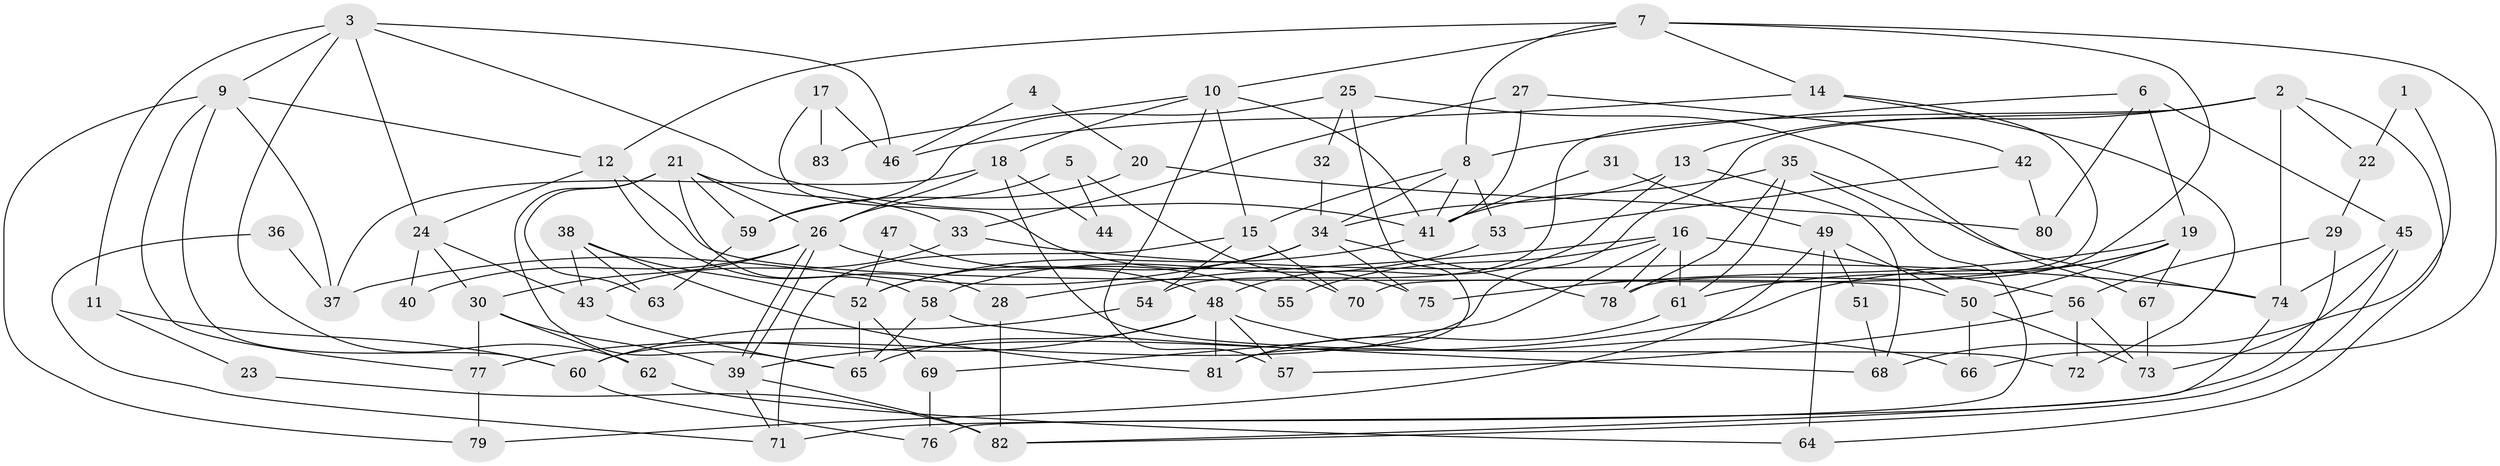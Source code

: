 // Generated by graph-tools (version 1.1) at 2025/36/03/09/25 02:36:02]
// undirected, 83 vertices, 166 edges
graph export_dot {
graph [start="1"]
  node [color=gray90,style=filled];
  1;
  2;
  3;
  4;
  5;
  6;
  7;
  8;
  9;
  10;
  11;
  12;
  13;
  14;
  15;
  16;
  17;
  18;
  19;
  20;
  21;
  22;
  23;
  24;
  25;
  26;
  27;
  28;
  29;
  30;
  31;
  32;
  33;
  34;
  35;
  36;
  37;
  38;
  39;
  40;
  41;
  42;
  43;
  44;
  45;
  46;
  47;
  48;
  49;
  50;
  51;
  52;
  53;
  54;
  55;
  56;
  57;
  58;
  59;
  60;
  61;
  62;
  63;
  64;
  65;
  66;
  67;
  68;
  69;
  70;
  71;
  72;
  73;
  74;
  75;
  76;
  77;
  78;
  79;
  80;
  81;
  82;
  83;
  1 -- 22;
  1 -- 68;
  2 -- 13;
  2 -- 74;
  2 -- 22;
  2 -- 54;
  2 -- 60;
  2 -- 64;
  3 -- 24;
  3 -- 9;
  3 -- 11;
  3 -- 41;
  3 -- 46;
  3 -- 62;
  4 -- 20;
  4 -- 46;
  5 -- 26;
  5 -- 70;
  5 -- 44;
  6 -- 19;
  6 -- 8;
  6 -- 45;
  6 -- 80;
  7 -- 10;
  7 -- 8;
  7 -- 12;
  7 -- 14;
  7 -- 66;
  7 -- 78;
  8 -- 15;
  8 -- 41;
  8 -- 34;
  8 -- 53;
  9 -- 37;
  9 -- 12;
  9 -- 60;
  9 -- 77;
  9 -- 79;
  10 -- 57;
  10 -- 41;
  10 -- 15;
  10 -- 18;
  10 -- 83;
  11 -- 60;
  11 -- 23;
  12 -- 28;
  12 -- 24;
  12 -- 50;
  13 -- 34;
  13 -- 48;
  13 -- 68;
  14 -- 72;
  14 -- 46;
  14 -- 70;
  15 -- 54;
  15 -- 70;
  15 -- 71;
  16 -- 69;
  16 -- 78;
  16 -- 28;
  16 -- 55;
  16 -- 56;
  16 -- 61;
  17 -- 46;
  17 -- 75;
  17 -- 83;
  18 -- 26;
  18 -- 37;
  18 -- 44;
  18 -- 72;
  19 -- 61;
  19 -- 50;
  19 -- 39;
  19 -- 67;
  19 -- 75;
  20 -- 59;
  20 -- 80;
  21 -- 65;
  21 -- 26;
  21 -- 33;
  21 -- 58;
  21 -- 59;
  21 -- 63;
  22 -- 29;
  23 -- 82;
  24 -- 30;
  24 -- 40;
  24 -- 43;
  25 -- 81;
  25 -- 59;
  25 -- 32;
  25 -- 67;
  26 -- 39;
  26 -- 39;
  26 -- 30;
  26 -- 40;
  26 -- 55;
  27 -- 41;
  27 -- 33;
  27 -- 42;
  28 -- 82;
  29 -- 56;
  29 -- 71;
  30 -- 39;
  30 -- 77;
  30 -- 62;
  31 -- 49;
  31 -- 41;
  32 -- 34;
  33 -- 74;
  33 -- 43;
  34 -- 78;
  34 -- 37;
  34 -- 52;
  34 -- 75;
  35 -- 41;
  35 -- 74;
  35 -- 61;
  35 -- 76;
  35 -- 78;
  36 -- 37;
  36 -- 71;
  38 -- 52;
  38 -- 43;
  38 -- 63;
  38 -- 81;
  39 -- 71;
  39 -- 82;
  41 -- 52;
  42 -- 53;
  42 -- 80;
  43 -- 65;
  45 -- 73;
  45 -- 74;
  45 -- 82;
  47 -- 48;
  47 -- 52;
  48 -- 66;
  48 -- 81;
  48 -- 57;
  48 -- 65;
  48 -- 77;
  49 -- 79;
  49 -- 64;
  49 -- 50;
  49 -- 51;
  50 -- 66;
  50 -- 73;
  51 -- 68;
  52 -- 65;
  52 -- 69;
  53 -- 58;
  54 -- 60;
  56 -- 73;
  56 -- 57;
  56 -- 72;
  58 -- 65;
  58 -- 68;
  59 -- 63;
  60 -- 76;
  61 -- 81;
  62 -- 64;
  67 -- 73;
  69 -- 76;
  74 -- 82;
  77 -- 79;
}
